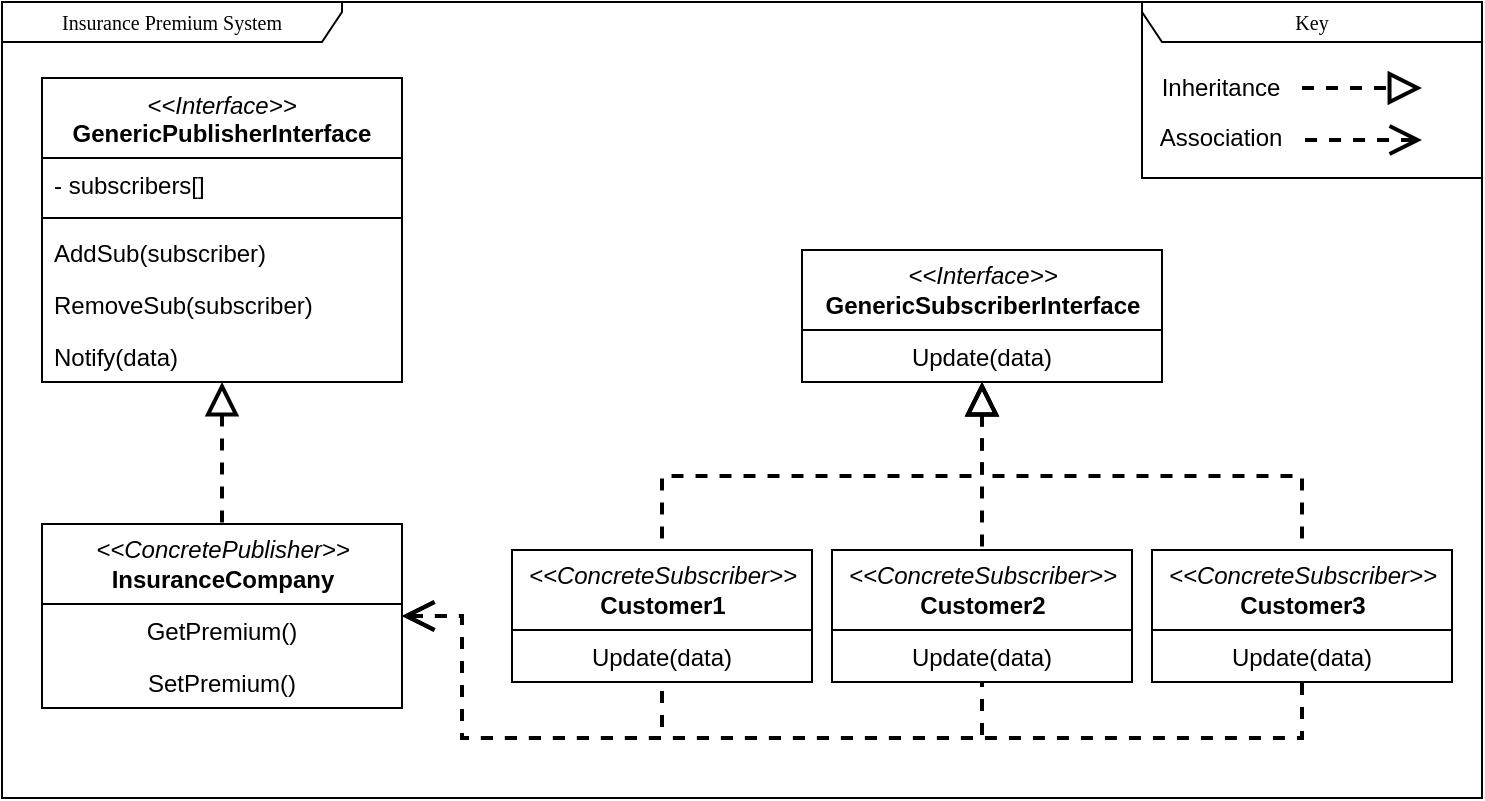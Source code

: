 <mxfile version="27.1.4">
  <diagram name="Page-1" id="c4acf3e9-155e-7222-9cf6-157b1a14988f">
    <mxGraphModel dx="1418" dy="794" grid="1" gridSize="10" guides="1" tooltips="1" connect="1" arrows="1" fold="1" page="1" pageScale="1" pageWidth="850" pageHeight="1100" background="none" math="0" shadow="0">
      <root>
        <mxCell id="0" />
        <mxCell id="1" parent="0" />
        <mxCell id="17acba5748e5396b-1" value="Insurance Premium System" style="shape=umlFrame;whiteSpace=wrap;html=1;rounded=0;shadow=0;comic=0;labelBackgroundColor=none;strokeWidth=1;fontFamily=Verdana;fontSize=10;align=center;width=170;height=20;" parent="1" vertex="1">
          <mxGeometry x="20" y="12" width="740" height="398" as="geometry" />
        </mxCell>
        <mxCell id="5d2195bd80daf111-38" style="edgeStyle=orthogonalEdgeStyle;rounded=0;html=1;dashed=1;labelBackgroundColor=none;startFill=0;endArrow=open;endFill=0;endSize=10;fontFamily=Verdana;fontSize=10;" parent="1" edge="1">
          <mxGeometry relative="1" as="geometry">
            <Array as="points">
              <mxPoint x="590" y="721" />
            </Array>
            <mxPoint x="650" y="721.059" as="sourcePoint" />
          </mxGeometry>
        </mxCell>
        <mxCell id="5d2195bd80daf111-40" style="edgeStyle=orthogonalEdgeStyle;rounded=0;html=1;dashed=1;labelBackgroundColor=none;startFill=0;endArrow=open;endFill=0;endSize=10;fontFamily=Verdana;fontSize=10;" parent="1" edge="1">
          <mxGeometry relative="1" as="geometry">
            <Array as="points" />
            <mxPoint x="730" y="814" as="sourcePoint" />
          </mxGeometry>
        </mxCell>
        <mxCell id="17acba5748e5396b-20" value="&lt;i style=&quot;font-family: Helvetica; font-size: 12px;&quot;&gt;&amp;lt;&amp;lt;ConcretePublisher&amp;gt;&amp;gt;&lt;/i&gt;&lt;br style=&quot;font-family: Helvetica; font-size: 12px;&quot;&gt;&lt;font face=&quot;Helvetica&quot;&gt;&lt;span style=&quot;font-size: 12px;&quot;&gt;&lt;b&gt;InsuranceCompany&lt;/b&gt;&lt;/span&gt;&lt;/font&gt;" style="swimlane;html=1;fontStyle=0;childLayout=stackLayout;horizontal=1;startSize=40;fillColor=none;horizontalStack=0;resizeParent=1;resizeLast=0;collapsible=1;marginBottom=0;swimlaneFillColor=#ffffff;rounded=0;shadow=0;comic=0;labelBackgroundColor=none;strokeWidth=1;fontFamily=Verdana;fontSize=10;align=center;" parent="1" vertex="1">
          <mxGeometry x="40" y="273" width="180" height="92" as="geometry" />
        </mxCell>
        <mxCell id="17acba5748e5396b-21" value="GetPremium()" style="text;html=1;strokeColor=none;fillColor=none;align=center;verticalAlign=top;spacingLeft=4;spacingRight=4;whiteSpace=wrap;overflow=hidden;rotatable=0;points=[[0,0.5],[1,0.5]];portConstraint=eastwest;" parent="17acba5748e5396b-20" vertex="1">
          <mxGeometry y="40" width="180" height="26" as="geometry" />
        </mxCell>
        <mxCell id="17acba5748e5396b-24" value="SetPremium()" style="text;html=1;strokeColor=none;fillColor=none;align=center;verticalAlign=top;spacingLeft=4;spacingRight=4;whiteSpace=wrap;overflow=hidden;rotatable=0;points=[[0,0.5],[1,0.5]];portConstraint=eastwest;" parent="17acba5748e5396b-20" vertex="1">
          <mxGeometry y="66" width="180" height="26" as="geometry" />
        </mxCell>
        <mxCell id="5d2195bd80daf111-39" style="edgeStyle=orthogonalEdgeStyle;rounded=0;html=1;dashed=1;labelBackgroundColor=none;startFill=0;endArrow=open;endFill=0;endSize=10;fontFamily=Verdana;fontSize=10;" parent="1" edge="1">
          <mxGeometry relative="1" as="geometry">
            <mxPoint x="730" y="948" as="sourcePoint" />
          </mxGeometry>
        </mxCell>
        <mxCell id="5d2195bd80daf111-41" style="edgeStyle=orthogonalEdgeStyle;rounded=0;html=1;dashed=1;labelBackgroundColor=none;startFill=0;endArrow=open;endFill=0;endSize=10;fontFamily=Verdana;fontSize=10;" parent="1" edge="1">
          <mxGeometry relative="1" as="geometry">
            <Array as="points" />
            <mxPoint x="730" y="603.0" as="sourcePoint" />
          </mxGeometry>
        </mxCell>
        <mxCell id="5d2195bd80daf111-36" style="edgeStyle=orthogonalEdgeStyle;rounded=0;html=1;dashed=1;labelBackgroundColor=none;startFill=0;endArrow=open;endFill=0;endSize=10;fontFamily=Verdana;fontSize=10;" parent="1" edge="1">
          <mxGeometry relative="1" as="geometry">
            <Array as="points">
              <mxPoint x="550" y="520" />
            </Array>
            <mxPoint x="550.059" y="823" as="sourcePoint" />
          </mxGeometry>
        </mxCell>
        <mxCell id="5d2195bd80daf111-26" style="edgeStyle=orthogonalEdgeStyle;rounded=0;html=1;dashed=1;labelBackgroundColor=none;startFill=0;endArrow=open;endFill=0;endSize=10;fontFamily=Verdana;fontSize=10;" parent="1" edge="1">
          <mxGeometry relative="1" as="geometry">
            <Array as="points" />
            <mxPoint x="685" y="300.0" as="targetPoint" />
          </mxGeometry>
        </mxCell>
        <mxCell id="5d2195bd80daf111-37" style="edgeStyle=orthogonalEdgeStyle;rounded=0;html=1;dashed=1;labelBackgroundColor=none;startFill=0;endArrow=open;endFill=0;endSize=10;fontFamily=Verdana;fontSize=10;" parent="1" edge="1">
          <mxGeometry relative="1" as="geometry">
            <Array as="points">
              <mxPoint x="570" y="590" />
            </Array>
            <mxPoint x="650" y="590.0" as="sourcePoint" />
          </mxGeometry>
        </mxCell>
        <mxCell id="XWSjxroZd7ZONBzH6pol-11" value="" style="group" vertex="1" connectable="0" parent="1">
          <mxGeometry x="490" y="12" width="270" height="88" as="geometry" />
        </mxCell>
        <mxCell id="XWSjxroZd7ZONBzH6pol-4" style="edgeStyle=orthogonalEdgeStyle;rounded=0;orthogonalLoop=1;jettySize=auto;html=1;entryX=0;entryY=0.5;entryDx=0;entryDy=0;dashed=1;strokeWidth=2;endArrow=block;endFill=0;endSize=12;" edge="1" parent="XWSjxroZd7ZONBzH6pol-11">
          <mxGeometry relative="1" as="geometry">
            <mxPoint x="180" y="43" as="sourcePoint" />
            <mxPoint x="240" y="43" as="targetPoint" />
            <Array as="points">
              <mxPoint x="190" y="43" />
              <mxPoint x="190" y="43" />
            </Array>
          </mxGeometry>
        </mxCell>
        <mxCell id="XWSjxroZd7ZONBzH6pol-6" style="edgeStyle=orthogonalEdgeStyle;rounded=0;orthogonalLoop=1;jettySize=auto;html=1;startArrow=open;startFill=0;endArrow=none;dashed=1;strokeWidth=2;endSize=6;startSize=12;" edge="1" parent="XWSjxroZd7ZONBzH6pol-11">
          <mxGeometry relative="1" as="geometry">
            <mxPoint x="240" y="69" as="sourcePoint" />
            <mxPoint x="180" y="69" as="targetPoint" />
            <Array as="points">
              <mxPoint x="235" y="69" />
              <mxPoint y="69" />
            </Array>
          </mxGeometry>
        </mxCell>
        <mxCell id="XWSjxroZd7ZONBzH6pol-8" value="Inheritance" style="text;html=1;align=center;verticalAlign=middle;resizable=0;points=[];autosize=1;strokeColor=none;fillColor=none;" vertex="1" parent="XWSjxroZd7ZONBzH6pol-11">
          <mxGeometry x="99" y="28" width="80" height="30" as="geometry" />
        </mxCell>
        <mxCell id="XWSjxroZd7ZONBzH6pol-9" value="Association" style="text;html=1;align=center;verticalAlign=middle;resizable=0;points=[];autosize=1;strokeColor=none;fillColor=none;" vertex="1" parent="XWSjxroZd7ZONBzH6pol-11">
          <mxGeometry x="99" y="53" width="80" height="30" as="geometry" />
        </mxCell>
        <mxCell id="XWSjxroZd7ZONBzH6pol-10" value="Key" style="shape=umlFrame;whiteSpace=wrap;html=1;rounded=0;shadow=0;comic=0;labelBackgroundColor=none;strokeWidth=1;fontFamily=Verdana;fontSize=10;align=center;width=170;height=20;flipH=1;" vertex="1" parent="XWSjxroZd7ZONBzH6pol-11">
          <mxGeometry x="100" width="170" height="88" as="geometry" />
        </mxCell>
        <mxCell id="XWSjxroZd7ZONBzH6pol-28" style="edgeStyle=orthogonalEdgeStyle;rounded=0;orthogonalLoop=1;jettySize=auto;html=1;entryX=0.5;entryY=0;entryDx=0;entryDy=0;endArrow=none;startFill=0;startArrow=block;strokeWidth=2;endSize=6;startSize=12;dashed=1;" edge="1" parent="1" source="XWSjxroZd7ZONBzH6pol-12" target="17acba5748e5396b-20">
          <mxGeometry relative="1" as="geometry" />
        </mxCell>
        <mxCell id="XWSjxroZd7ZONBzH6pol-12" value="&lt;i style=&quot;font-weight: 400; text-wrap-mode: nowrap;&quot;&gt;&amp;lt;&amp;lt;Interface&amp;gt;&amp;gt;&lt;/i&gt;&lt;br style=&quot;font-weight: 400; text-wrap-mode: nowrap;&quot;&gt;&lt;span style=&quot;text-wrap-mode: nowrap;&quot;&gt;GenericPublisherInterface&lt;/span&gt;" style="swimlane;fontStyle=1;align=center;verticalAlign=top;childLayout=stackLayout;horizontal=1;startSize=40;horizontalStack=0;resizeParent=1;resizeParentMax=0;resizeLast=0;collapsible=1;marginBottom=0;whiteSpace=wrap;html=1;" vertex="1" parent="1">
          <mxGeometry x="40" y="50" width="180" height="152" as="geometry" />
        </mxCell>
        <mxCell id="XWSjxroZd7ZONBzH6pol-13" value="- subscribers[]" style="text;strokeColor=none;fillColor=none;align=left;verticalAlign=top;spacingLeft=4;spacingRight=4;overflow=hidden;rotatable=0;points=[[0,0.5],[1,0.5]];portConstraint=eastwest;whiteSpace=wrap;html=1;" vertex="1" parent="XWSjxroZd7ZONBzH6pol-12">
          <mxGeometry y="40" width="180" height="26" as="geometry" />
        </mxCell>
        <mxCell id="XWSjxroZd7ZONBzH6pol-14" value="" style="line;strokeWidth=1;fillColor=none;align=left;verticalAlign=middle;spacingTop=-1;spacingLeft=3;spacingRight=3;rotatable=0;labelPosition=right;points=[];portConstraint=eastwest;strokeColor=inherit;" vertex="1" parent="XWSjxroZd7ZONBzH6pol-12">
          <mxGeometry y="66" width="180" height="8" as="geometry" />
        </mxCell>
        <mxCell id="XWSjxroZd7ZONBzH6pol-15" value="AddSub(subscriber)" style="text;strokeColor=none;fillColor=none;align=left;verticalAlign=top;spacingLeft=4;spacingRight=4;overflow=hidden;rotatable=0;points=[[0,0.5],[1,0.5]];portConstraint=eastwest;whiteSpace=wrap;html=1;" vertex="1" parent="XWSjxroZd7ZONBzH6pol-12">
          <mxGeometry y="74" width="180" height="26" as="geometry" />
        </mxCell>
        <mxCell id="XWSjxroZd7ZONBzH6pol-17" value="RemoveSub(subscriber)" style="text;strokeColor=none;fillColor=none;align=left;verticalAlign=top;spacingLeft=4;spacingRight=4;overflow=hidden;rotatable=0;points=[[0,0.5],[1,0.5]];portConstraint=eastwest;whiteSpace=wrap;html=1;" vertex="1" parent="XWSjxroZd7ZONBzH6pol-12">
          <mxGeometry y="100" width="180" height="26" as="geometry" />
        </mxCell>
        <mxCell id="XWSjxroZd7ZONBzH6pol-19" value="Notify(data)" style="text;strokeColor=none;fillColor=none;align=left;verticalAlign=top;spacingLeft=4;spacingRight=4;overflow=hidden;rotatable=0;points=[[0,0.5],[1,0.5]];portConstraint=eastwest;whiteSpace=wrap;html=1;" vertex="1" parent="XWSjxroZd7ZONBzH6pol-12">
          <mxGeometry y="126" width="180" height="26" as="geometry" />
        </mxCell>
        <mxCell id="XWSjxroZd7ZONBzH6pol-29" value="&lt;i style=&quot;font-family: Helvetica; font-size: 12px;&quot;&gt;&amp;lt;&amp;lt;Interface&amp;gt;&amp;gt;&lt;/i&gt;&lt;br style=&quot;font-family: Helvetica; font-size: 12px;&quot;&gt;&lt;font face=&quot;Helvetica&quot;&gt;&lt;span style=&quot;font-size: 12px;&quot;&gt;&lt;b&gt;GenericSubscriberInterface&lt;/b&gt;&lt;/span&gt;&lt;/font&gt;" style="swimlane;html=1;fontStyle=0;childLayout=stackLayout;horizontal=1;startSize=40;fillColor=none;horizontalStack=0;resizeParent=1;resizeLast=0;collapsible=1;marginBottom=0;swimlaneFillColor=#ffffff;rounded=0;shadow=0;comic=0;labelBackgroundColor=none;strokeWidth=1;fontFamily=Verdana;fontSize=10;align=center;" vertex="1" parent="1">
          <mxGeometry x="420" y="136" width="180" height="66" as="geometry" />
        </mxCell>
        <mxCell id="XWSjxroZd7ZONBzH6pol-32" value="Update(data)" style="text;html=1;strokeColor=none;fillColor=none;align=center;verticalAlign=top;spacingLeft=4;spacingRight=4;whiteSpace=wrap;overflow=hidden;rotatable=0;points=[[0,0.5],[1,0.5]];portConstraint=eastwest;" vertex="1" parent="XWSjxroZd7ZONBzH6pol-29">
          <mxGeometry y="40" width="180" height="26" as="geometry" />
        </mxCell>
        <mxCell id="XWSjxroZd7ZONBzH6pol-33" value="&lt;i style=&quot;font-family: Helvetica; font-size: 12px;&quot;&gt;&amp;lt;&amp;lt;ConcreteSubscriber&amp;gt;&amp;gt;&lt;/i&gt;&lt;br style=&quot;font-family: Helvetica; font-size: 12px;&quot;&gt;&lt;font face=&quot;Helvetica&quot;&gt;&lt;span style=&quot;font-size: 12px;&quot;&gt;&lt;b&gt;Customer1&lt;/b&gt;&lt;/span&gt;&lt;/font&gt;" style="swimlane;html=1;fontStyle=0;childLayout=stackLayout;horizontal=1;startSize=40;fillColor=none;horizontalStack=0;resizeParent=1;resizeLast=0;collapsible=1;marginBottom=0;swimlaneFillColor=#ffffff;rounded=0;shadow=0;comic=0;labelBackgroundColor=none;strokeWidth=1;fontFamily=Verdana;fontSize=10;align=center;" vertex="1" parent="1">
          <mxGeometry x="275" y="286" width="150" height="66" as="geometry" />
        </mxCell>
        <mxCell id="XWSjxroZd7ZONBzH6pol-34" value="Update(data)" style="text;html=1;strokeColor=none;fillColor=none;align=center;verticalAlign=top;spacingLeft=4;spacingRight=4;whiteSpace=wrap;overflow=hidden;rotatable=0;points=[[0,0.5],[1,0.5]];portConstraint=eastwest;" vertex="1" parent="XWSjxroZd7ZONBzH6pol-33">
          <mxGeometry y="40" width="150" height="26" as="geometry" />
        </mxCell>
        <mxCell id="XWSjxroZd7ZONBzH6pol-37" style="edgeStyle=orthogonalEdgeStyle;rounded=0;orthogonalLoop=1;jettySize=auto;html=1;entryX=0.5;entryY=0;entryDx=0;entryDy=0;endArrow=none;startFill=0;startArrow=block;strokeWidth=2;endSize=6;startSize=12;dashed=1;" edge="1" parent="1" source="XWSjxroZd7ZONBzH6pol-29" target="XWSjxroZd7ZONBzH6pol-33">
          <mxGeometry relative="1" as="geometry">
            <mxPoint x="150" y="220" as="sourcePoint" />
            <mxPoint x="150" y="278" as="targetPoint" />
          </mxGeometry>
        </mxCell>
        <mxCell id="XWSjxroZd7ZONBzH6pol-38" style="edgeStyle=orthogonalEdgeStyle;rounded=0;orthogonalLoop=1;jettySize=auto;html=1;endArrow=none;startFill=0;startArrow=open;strokeWidth=2;endSize=6;startSize=12;dashed=1;" edge="1" parent="1" source="17acba5748e5396b-20" target="XWSjxroZd7ZONBzH6pol-33">
          <mxGeometry relative="1" as="geometry">
            <mxPoint x="400" y="210" as="sourcePoint" />
            <mxPoint x="400" y="284" as="targetPoint" />
            <Array as="points">
              <mxPoint x="250" y="319" />
              <mxPoint x="250" y="380" />
              <mxPoint x="350" y="380" />
            </Array>
          </mxGeometry>
        </mxCell>
        <mxCell id="XWSjxroZd7ZONBzH6pol-44" value="&lt;i style=&quot;font-family: Helvetica; font-size: 12px;&quot;&gt;&amp;lt;&amp;lt;ConcreteSubscriber&amp;gt;&amp;gt;&lt;/i&gt;&lt;br style=&quot;font-family: Helvetica; font-size: 12px;&quot;&gt;&lt;font face=&quot;Helvetica&quot;&gt;&lt;span style=&quot;font-size: 12px;&quot;&gt;&lt;b&gt;Customer2&lt;/b&gt;&lt;/span&gt;&lt;/font&gt;" style="swimlane;html=1;fontStyle=0;childLayout=stackLayout;horizontal=1;startSize=40;fillColor=none;horizontalStack=0;resizeParent=1;resizeLast=0;collapsible=1;marginBottom=0;swimlaneFillColor=#ffffff;rounded=0;shadow=0;comic=0;labelBackgroundColor=none;strokeWidth=1;fontFamily=Verdana;fontSize=10;align=center;" vertex="1" parent="1">
          <mxGeometry x="435" y="286" width="150" height="66" as="geometry" />
        </mxCell>
        <mxCell id="XWSjxroZd7ZONBzH6pol-45" value="Update(data)" style="text;html=1;strokeColor=none;fillColor=none;align=center;verticalAlign=top;spacingLeft=4;spacingRight=4;whiteSpace=wrap;overflow=hidden;rotatable=0;points=[[0,0.5],[1,0.5]];portConstraint=eastwest;" vertex="1" parent="XWSjxroZd7ZONBzH6pol-44">
          <mxGeometry y="40" width="150" height="26" as="geometry" />
        </mxCell>
        <mxCell id="XWSjxroZd7ZONBzH6pol-46" value="&lt;i style=&quot;font-family: Helvetica; font-size: 12px;&quot;&gt;&amp;lt;&amp;lt;ConcreteSubscriber&amp;gt;&amp;gt;&lt;/i&gt;&lt;br style=&quot;font-family: Helvetica; font-size: 12px;&quot;&gt;&lt;font face=&quot;Helvetica&quot;&gt;&lt;span style=&quot;font-size: 12px;&quot;&gt;&lt;b&gt;Customer3&lt;/b&gt;&lt;/span&gt;&lt;/font&gt;" style="swimlane;html=1;fontStyle=0;childLayout=stackLayout;horizontal=1;startSize=40;fillColor=none;horizontalStack=0;resizeParent=1;resizeLast=0;collapsible=1;marginBottom=0;swimlaneFillColor=#ffffff;rounded=0;shadow=0;comic=0;labelBackgroundColor=none;strokeWidth=1;fontFamily=Verdana;fontSize=10;align=center;" vertex="1" parent="1">
          <mxGeometry x="595" y="286" width="150" height="66" as="geometry" />
        </mxCell>
        <mxCell id="XWSjxroZd7ZONBzH6pol-47" value="Update(data)" style="text;html=1;strokeColor=none;fillColor=none;align=center;verticalAlign=top;spacingLeft=4;spacingRight=4;whiteSpace=wrap;overflow=hidden;rotatable=0;points=[[0,0.5],[1,0.5]];portConstraint=eastwest;" vertex="1" parent="XWSjxroZd7ZONBzH6pol-46">
          <mxGeometry y="40" width="150" height="26" as="geometry" />
        </mxCell>
        <mxCell id="XWSjxroZd7ZONBzH6pol-48" style="edgeStyle=orthogonalEdgeStyle;rounded=0;orthogonalLoop=1;jettySize=auto;html=1;endArrow=none;startFill=0;startArrow=block;strokeWidth=2;endSize=6;startSize=12;dashed=1;" edge="1" parent="1" source="XWSjxroZd7ZONBzH6pol-29" target="XWSjxroZd7ZONBzH6pol-44">
          <mxGeometry relative="1" as="geometry">
            <mxPoint x="655" y="230" as="sourcePoint" />
            <mxPoint x="500" y="314" as="targetPoint" />
          </mxGeometry>
        </mxCell>
        <mxCell id="XWSjxroZd7ZONBzH6pol-49" style="edgeStyle=orthogonalEdgeStyle;rounded=0;orthogonalLoop=1;jettySize=auto;html=1;endArrow=none;startFill=0;startArrow=block;strokeWidth=2;endSize=6;startSize=12;dashed=1;" edge="1" parent="1" source="XWSjxroZd7ZONBzH6pol-29" target="XWSjxroZd7ZONBzH6pol-46">
          <mxGeometry relative="1" as="geometry">
            <mxPoint x="540" y="250" as="sourcePoint" />
            <mxPoint x="545" y="334" as="targetPoint" />
          </mxGeometry>
        </mxCell>
        <mxCell id="XWSjxroZd7ZONBzH6pol-50" style="edgeStyle=orthogonalEdgeStyle;rounded=0;orthogonalLoop=1;jettySize=auto;html=1;endArrow=none;startFill=0;startArrow=open;strokeWidth=2;endSize=6;startSize=12;dashed=1;" edge="1" parent="1" source="17acba5748e5396b-20" target="XWSjxroZd7ZONBzH6pol-44">
          <mxGeometry relative="1" as="geometry">
            <mxPoint x="260" y="320" as="sourcePoint" />
            <mxPoint x="315" y="320" as="targetPoint" />
            <Array as="points">
              <mxPoint x="250" y="319" />
              <mxPoint x="250" y="380" />
              <mxPoint x="510" y="380" />
            </Array>
          </mxGeometry>
        </mxCell>
        <mxCell id="XWSjxroZd7ZONBzH6pol-51" style="edgeStyle=orthogonalEdgeStyle;rounded=0;orthogonalLoop=1;jettySize=auto;html=1;endArrow=none;startFill=0;startArrow=open;strokeWidth=2;endSize=6;startSize=12;dashed=1;" edge="1" parent="1" source="17acba5748e5396b-20" target="XWSjxroZd7ZONBzH6pol-46">
          <mxGeometry relative="1" as="geometry">
            <mxPoint x="470" y="370" as="sourcePoint" />
            <mxPoint x="760" y="403" as="targetPoint" />
            <Array as="points">
              <mxPoint x="250" y="319" />
              <mxPoint x="250" y="380" />
              <mxPoint x="670" y="380" />
            </Array>
          </mxGeometry>
        </mxCell>
      </root>
    </mxGraphModel>
  </diagram>
</mxfile>

